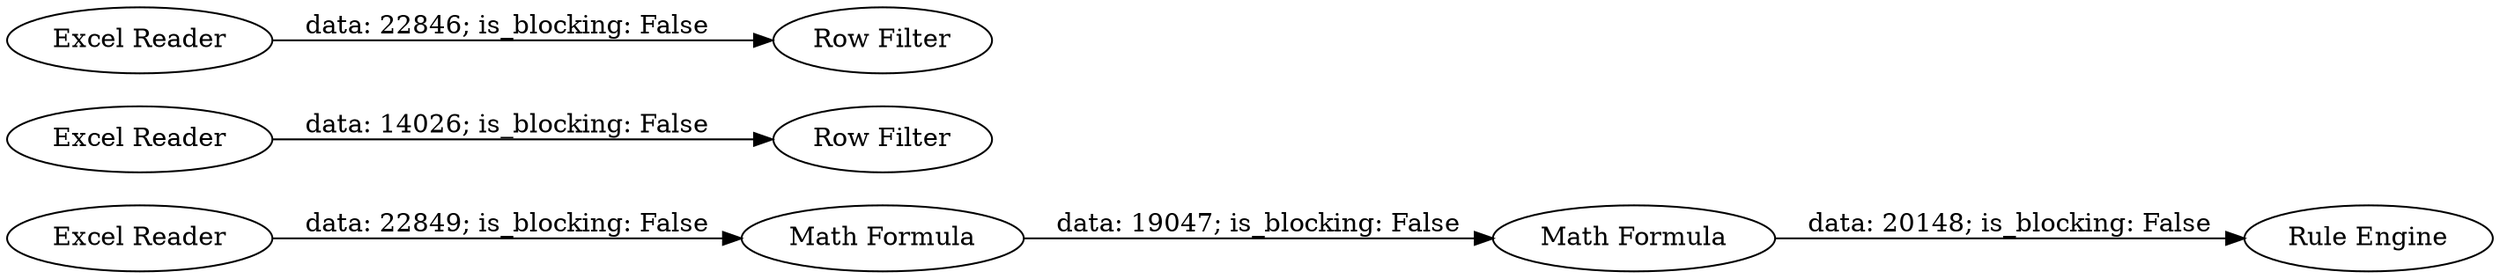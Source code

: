 digraph {
	"-6725446266092349523_36" [label="Excel Reader"]
	"-6725446266092349523_35" [label="Math Formula"]
	"-6725446266092349523_26" [label="Row Filter"]
	"-6725446266092349523_22" [label="Rule Engine"]
	"-6725446266092349523_2" [label="Excel Reader"]
	"-6725446266092349523_1" [label="Excel Reader"]
	"-6725446266092349523_28" [label="Row Filter"]
	"-6725446266092349523_21" [label="Math Formula"]
	"-6725446266092349523_2" -> "-6725446266092349523_26" [label="data: 14026; is_blocking: False"]
	"-6725446266092349523_36" -> "-6725446266092349523_35" [label="data: 22849; is_blocking: False"]
	"-6725446266092349523_35" -> "-6725446266092349523_21" [label="data: 19047; is_blocking: False"]
	"-6725446266092349523_1" -> "-6725446266092349523_28" [label="data: 22846; is_blocking: False"]
	"-6725446266092349523_21" -> "-6725446266092349523_22" [label="data: 20148; is_blocking: False"]
	rankdir=LR
}
